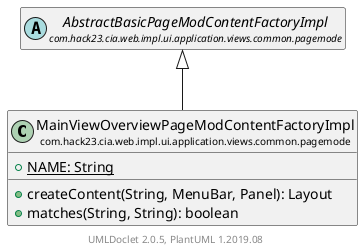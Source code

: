@startuml
    set namespaceSeparator none
    hide empty fields
    hide empty methods

    class "<size:14>MainViewOverviewPageModContentFactoryImpl\n<size:10>com.hack23.cia.web.impl.ui.application.views.common.pagemode" as com.hack23.cia.web.impl.ui.application.views.common.pagemode.MainViewOverviewPageModContentFactoryImpl [[MainViewOverviewPageModContentFactoryImpl.html]] {
        {static} +NAME: String
        +createContent(String, MenuBar, Panel): Layout
        +matches(String, String): boolean
    }

    abstract class "<size:14>AbstractBasicPageModContentFactoryImpl\n<size:10>com.hack23.cia.web.impl.ui.application.views.common.pagemode" as com.hack23.cia.web.impl.ui.application.views.common.pagemode.AbstractBasicPageModContentFactoryImpl [[AbstractBasicPageModContentFactoryImpl.html]]

    com.hack23.cia.web.impl.ui.application.views.common.pagemode.AbstractBasicPageModContentFactoryImpl <|-- com.hack23.cia.web.impl.ui.application.views.common.pagemode.MainViewOverviewPageModContentFactoryImpl

    center footer UMLDoclet 2.0.5, PlantUML 1.2019.08
@enduml

